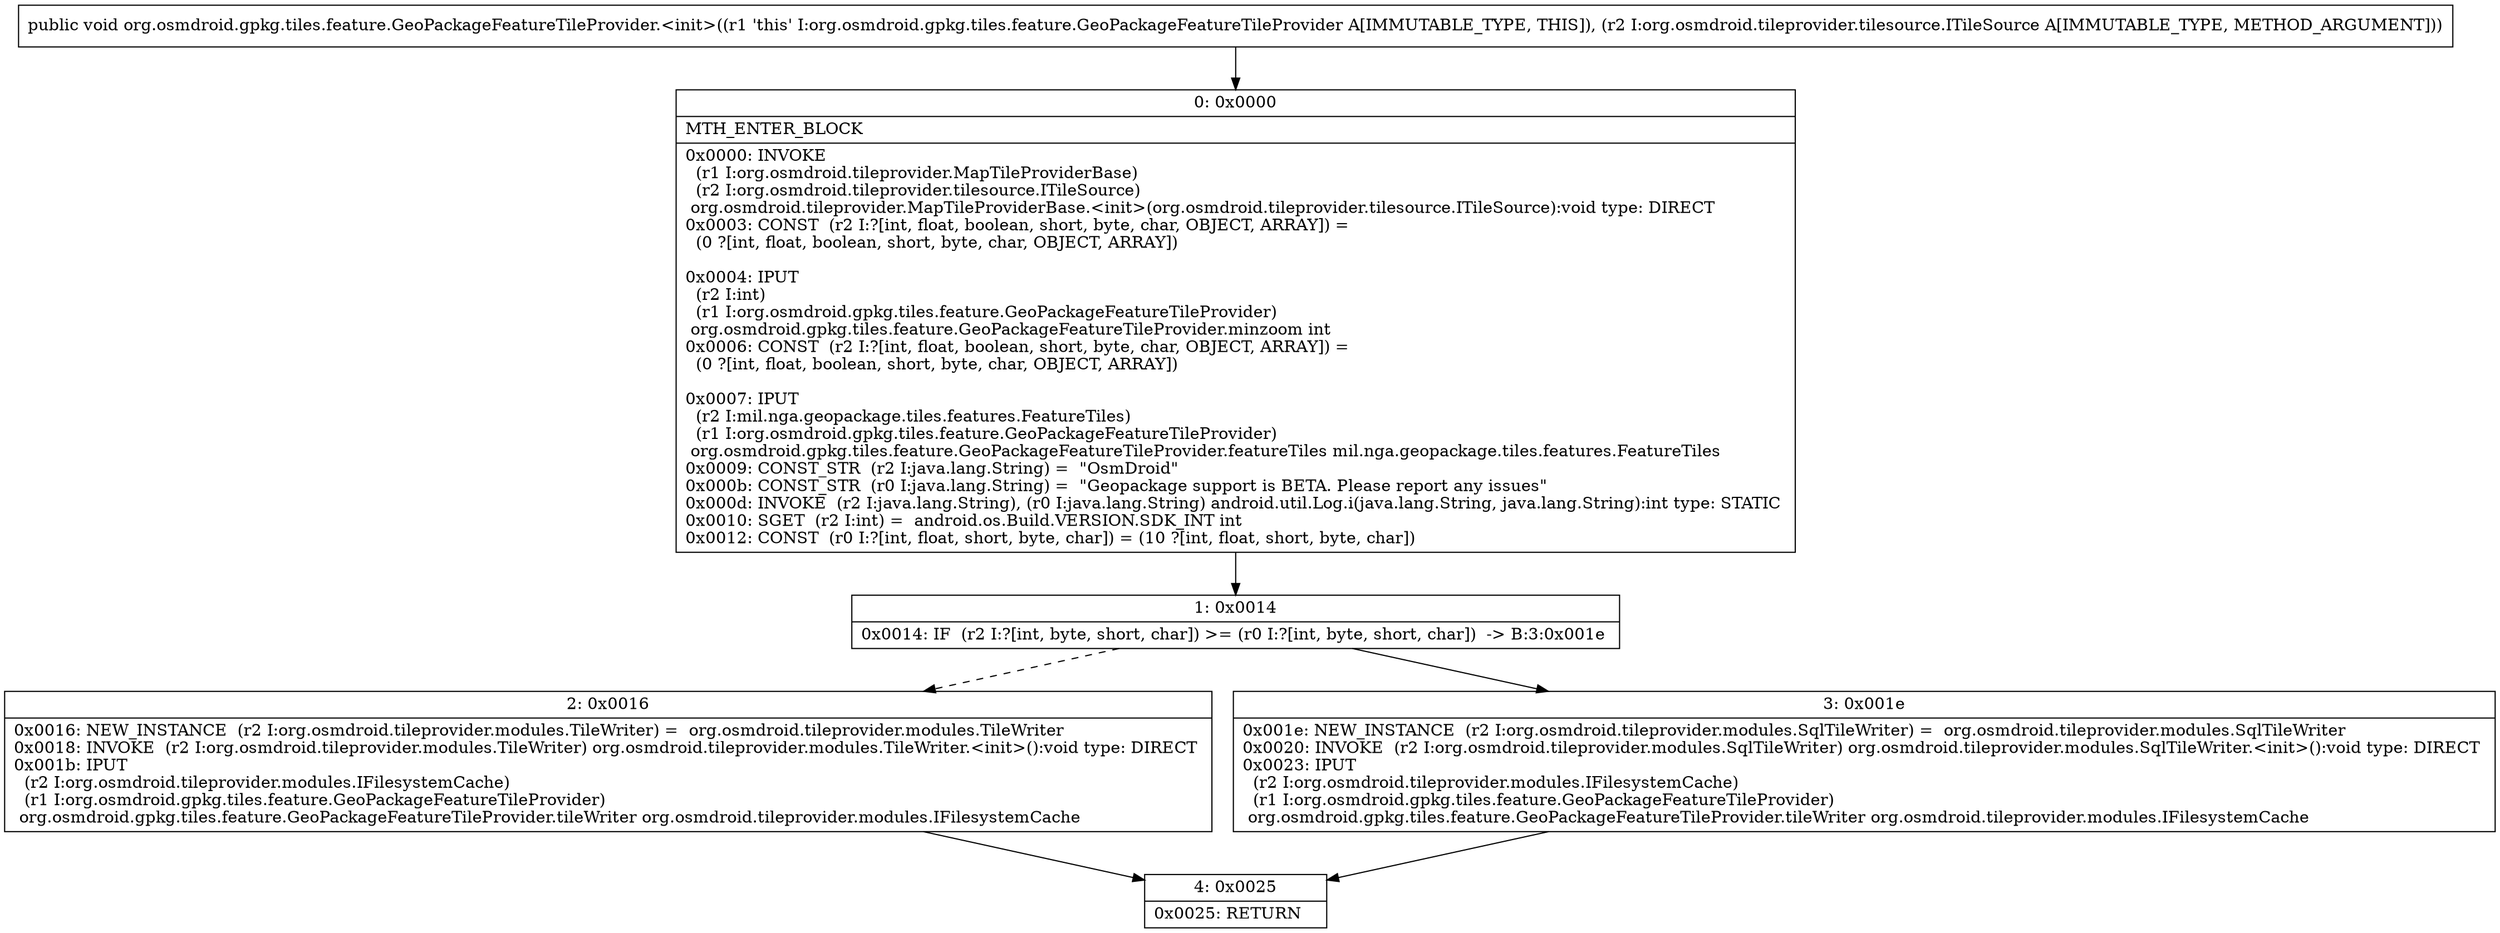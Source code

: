 digraph "CFG fororg.osmdroid.gpkg.tiles.feature.GeoPackageFeatureTileProvider.\<init\>(Lorg\/osmdroid\/tileprovider\/tilesource\/ITileSource;)V" {
Node_0 [shape=record,label="{0\:\ 0x0000|MTH_ENTER_BLOCK\l|0x0000: INVOKE  \l  (r1 I:org.osmdroid.tileprovider.MapTileProviderBase)\l  (r2 I:org.osmdroid.tileprovider.tilesource.ITileSource)\l org.osmdroid.tileprovider.MapTileProviderBase.\<init\>(org.osmdroid.tileprovider.tilesource.ITileSource):void type: DIRECT \l0x0003: CONST  (r2 I:?[int, float, boolean, short, byte, char, OBJECT, ARRAY]) = \l  (0 ?[int, float, boolean, short, byte, char, OBJECT, ARRAY])\l \l0x0004: IPUT  \l  (r2 I:int)\l  (r1 I:org.osmdroid.gpkg.tiles.feature.GeoPackageFeatureTileProvider)\l org.osmdroid.gpkg.tiles.feature.GeoPackageFeatureTileProvider.minzoom int \l0x0006: CONST  (r2 I:?[int, float, boolean, short, byte, char, OBJECT, ARRAY]) = \l  (0 ?[int, float, boolean, short, byte, char, OBJECT, ARRAY])\l \l0x0007: IPUT  \l  (r2 I:mil.nga.geopackage.tiles.features.FeatureTiles)\l  (r1 I:org.osmdroid.gpkg.tiles.feature.GeoPackageFeatureTileProvider)\l org.osmdroid.gpkg.tiles.feature.GeoPackageFeatureTileProvider.featureTiles mil.nga.geopackage.tiles.features.FeatureTiles \l0x0009: CONST_STR  (r2 I:java.lang.String) =  \"OsmDroid\" \l0x000b: CONST_STR  (r0 I:java.lang.String) =  \"Geopackage support is BETA. Please report any issues\" \l0x000d: INVOKE  (r2 I:java.lang.String), (r0 I:java.lang.String) android.util.Log.i(java.lang.String, java.lang.String):int type: STATIC \l0x0010: SGET  (r2 I:int) =  android.os.Build.VERSION.SDK_INT int \l0x0012: CONST  (r0 I:?[int, float, short, byte, char]) = (10 ?[int, float, short, byte, char]) \l}"];
Node_1 [shape=record,label="{1\:\ 0x0014|0x0014: IF  (r2 I:?[int, byte, short, char]) \>= (r0 I:?[int, byte, short, char])  \-\> B:3:0x001e \l}"];
Node_2 [shape=record,label="{2\:\ 0x0016|0x0016: NEW_INSTANCE  (r2 I:org.osmdroid.tileprovider.modules.TileWriter) =  org.osmdroid.tileprovider.modules.TileWriter \l0x0018: INVOKE  (r2 I:org.osmdroid.tileprovider.modules.TileWriter) org.osmdroid.tileprovider.modules.TileWriter.\<init\>():void type: DIRECT \l0x001b: IPUT  \l  (r2 I:org.osmdroid.tileprovider.modules.IFilesystemCache)\l  (r1 I:org.osmdroid.gpkg.tiles.feature.GeoPackageFeatureTileProvider)\l org.osmdroid.gpkg.tiles.feature.GeoPackageFeatureTileProvider.tileWriter org.osmdroid.tileprovider.modules.IFilesystemCache \l}"];
Node_3 [shape=record,label="{3\:\ 0x001e|0x001e: NEW_INSTANCE  (r2 I:org.osmdroid.tileprovider.modules.SqlTileWriter) =  org.osmdroid.tileprovider.modules.SqlTileWriter \l0x0020: INVOKE  (r2 I:org.osmdroid.tileprovider.modules.SqlTileWriter) org.osmdroid.tileprovider.modules.SqlTileWriter.\<init\>():void type: DIRECT \l0x0023: IPUT  \l  (r2 I:org.osmdroid.tileprovider.modules.IFilesystemCache)\l  (r1 I:org.osmdroid.gpkg.tiles.feature.GeoPackageFeatureTileProvider)\l org.osmdroid.gpkg.tiles.feature.GeoPackageFeatureTileProvider.tileWriter org.osmdroid.tileprovider.modules.IFilesystemCache \l}"];
Node_4 [shape=record,label="{4\:\ 0x0025|0x0025: RETURN   \l}"];
MethodNode[shape=record,label="{public void org.osmdroid.gpkg.tiles.feature.GeoPackageFeatureTileProvider.\<init\>((r1 'this' I:org.osmdroid.gpkg.tiles.feature.GeoPackageFeatureTileProvider A[IMMUTABLE_TYPE, THIS]), (r2 I:org.osmdroid.tileprovider.tilesource.ITileSource A[IMMUTABLE_TYPE, METHOD_ARGUMENT])) }"];
MethodNode -> Node_0;
Node_0 -> Node_1;
Node_1 -> Node_2[style=dashed];
Node_1 -> Node_3;
Node_2 -> Node_4;
Node_3 -> Node_4;
}

